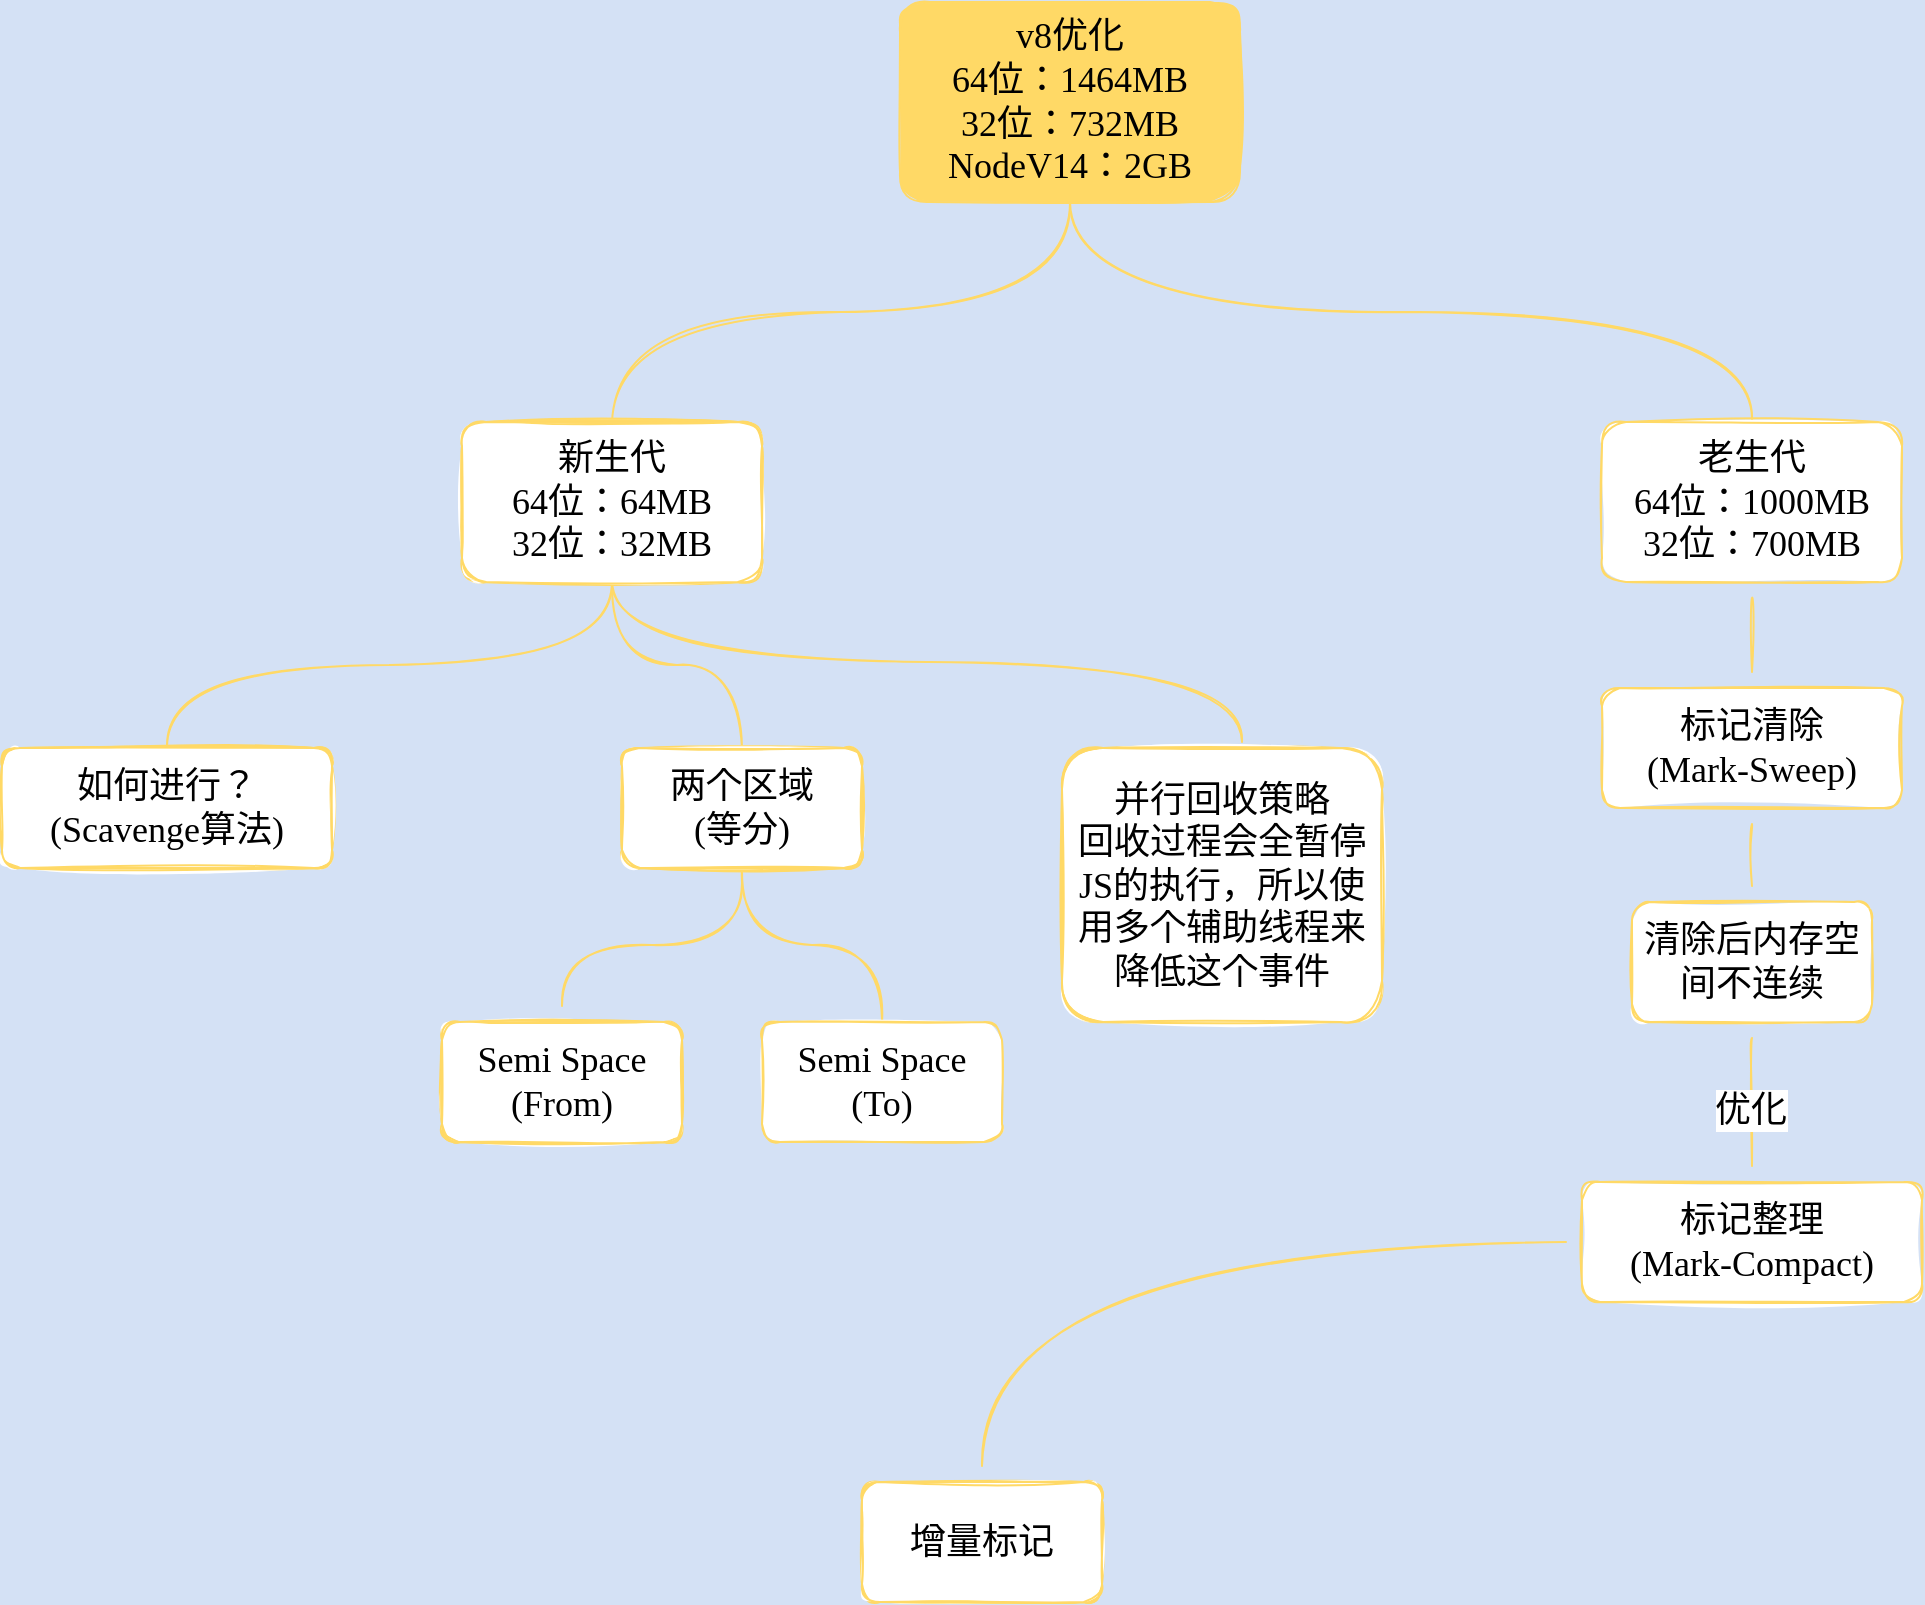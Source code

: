 <mxfile version="20.3.0" type="github">
  <diagram id="0aq3GvoXTkqNCICBaCr3" name="第 1 页">
    <mxGraphModel dx="1422" dy="772" grid="1" gridSize="10" guides="1" tooltips="1" connect="1" arrows="1" fold="1" page="1" pageScale="1" pageWidth="583" pageHeight="827" background="#D4E1F5" math="0" shadow="0">
      <root>
        <mxCell id="0" />
        <mxCell id="1" parent="0" />
        <mxCell id="PO-sIttTJYuamxAf0rOj-8" style="edgeStyle=orthogonalEdgeStyle;hachureGap=4;orthogonalLoop=1;jettySize=auto;html=1;exitX=0.5;exitY=1;exitDx=0;exitDy=0;entryX=0.5;entryY=0;entryDx=0;entryDy=0;fontFamily=Lucida Console;fontSize=18;endArrow=none;sourcePerimeterSpacing=8;targetPerimeterSpacing=8;startArrow=none;startFill=0;endFill=0;rounded=1;sketch=1;elbow=vertical;curved=1;strokeColor=#FFD966;" parent="1" source="PO-sIttTJYuamxAf0rOj-3" target="PO-sIttTJYuamxAf0rOj-4" edge="1">
          <mxGeometry relative="1" as="geometry" />
        </mxCell>
        <mxCell id="PO-sIttTJYuamxAf0rOj-25" style="edgeStyle=orthogonalEdgeStyle;hachureGap=4;orthogonalLoop=1;jettySize=auto;html=1;exitX=0.5;exitY=1;exitDx=0;exitDy=0;entryX=0.5;entryY=0;entryDx=0;entryDy=0;fontFamily=Lucida Console;fontSize=18;startArrow=none;startFill=0;endArrow=none;endFill=0;sourcePerimeterSpacing=8;targetPerimeterSpacing=8;rounded=1;sketch=1;elbow=vertical;curved=1;strokeColor=#FFD966;" parent="1" source="PO-sIttTJYuamxAf0rOj-3" target="PO-sIttTJYuamxAf0rOj-9" edge="1">
          <mxGeometry relative="1" as="geometry" />
        </mxCell>
        <mxCell id="PO-sIttTJYuamxAf0rOj-3" value="v8优化&lt;br style=&quot;font-size: 18px;&quot;&gt;64位：1464MB&lt;br style=&quot;font-size: 18px;&quot;&gt;32位：732MB&lt;br style=&quot;font-size: 18px;&quot;&gt;NodeV14：2GB" style="whiteSpace=wrap;html=1;hachureGap=4;fontFamily=Lucida Console;fontSize=18;rounded=1;sketch=1;strokeColor=#FFD966;fillColor=#FFD966;fillStyle=solid;" parent="1" vertex="1">
          <mxGeometry x="499" y="40" width="170" height="100" as="geometry" />
        </mxCell>
        <mxCell id="PO-sIttTJYuamxAf0rOj-21" style="edgeStyle=orthogonalEdgeStyle;hachureGap=4;orthogonalLoop=1;jettySize=auto;html=1;exitX=0.5;exitY=1;exitDx=0;exitDy=0;entryX=0.5;entryY=0;entryDx=0;entryDy=0;fontFamily=Lucida Console;fontSize=18;startArrow=none;startFill=0;endArrow=none;endFill=0;sourcePerimeterSpacing=8;targetPerimeterSpacing=8;rounded=1;sketch=1;elbow=vertical;curved=1;strokeColor=#FFD966;" parent="1" source="PO-sIttTJYuamxAf0rOj-4" target="PO-sIttTJYuamxAf0rOj-20" edge="1">
          <mxGeometry relative="1" as="geometry" />
        </mxCell>
        <mxCell id="PO-sIttTJYuamxAf0rOj-24" style="edgeStyle=orthogonalEdgeStyle;hachureGap=4;orthogonalLoop=1;jettySize=auto;html=1;exitX=0.5;exitY=1;exitDx=0;exitDy=0;fontFamily=Lucida Console;fontSize=18;startArrow=none;startFill=0;endArrow=none;endFill=0;sourcePerimeterSpacing=8;targetPerimeterSpacing=8;rounded=1;sketch=1;elbow=vertical;curved=1;strokeColor=#FFD966;" parent="1" source="PO-sIttTJYuamxAf0rOj-4" edge="1">
          <mxGeometry relative="1" as="geometry">
            <mxPoint x="670" y="410" as="targetPoint" />
          </mxGeometry>
        </mxCell>
        <mxCell id="PO-sIttTJYuamxAf0rOj-26" style="edgeStyle=orthogonalEdgeStyle;hachureGap=4;orthogonalLoop=1;jettySize=auto;html=1;exitX=0.5;exitY=1;exitDx=0;exitDy=0;entryX=0.5;entryY=0;entryDx=0;entryDy=0;fontFamily=Lucida Console;fontSize=18;startArrow=none;startFill=0;endArrow=none;endFill=0;sourcePerimeterSpacing=8;targetPerimeterSpacing=8;rounded=1;sketch=1;elbow=vertical;curved=1;strokeColor=#FFD966;" parent="1" source="PO-sIttTJYuamxAf0rOj-4" target="PO-sIttTJYuamxAf0rOj-12" edge="1">
          <mxGeometry relative="1" as="geometry" />
        </mxCell>
        <mxCell id="PO-sIttTJYuamxAf0rOj-4" value="新生代&lt;br style=&quot;font-size: 18px;&quot;&gt;64位：64MB&lt;br style=&quot;font-size: 18px;&quot;&gt;32位：32MB" style="whiteSpace=wrap;html=1;fontSize=18;fontFamily=Lucida Console;hachureGap=4;rounded=1;sketch=1;strokeColor=#FFD966;" parent="1" vertex="1">
          <mxGeometry x="280" y="250" width="150" height="80" as="geometry" />
        </mxCell>
        <mxCell id="PO-sIttTJYuamxAf0rOj-29" value="" style="edgeStyle=orthogonalEdgeStyle;hachureGap=4;orthogonalLoop=1;jettySize=auto;html=1;fontFamily=Lucida Console;fontSize=18;startArrow=none;startFill=0;endArrow=none;endFill=0;sourcePerimeterSpacing=8;targetPerimeterSpacing=8;rounded=1;sketch=1;elbow=vertical;curved=1;strokeColor=#FFD966;" parent="1" source="PO-sIttTJYuamxAf0rOj-9" target="PO-sIttTJYuamxAf0rOj-28" edge="1">
          <mxGeometry relative="1" as="geometry" />
        </mxCell>
        <mxCell id="PO-sIttTJYuamxAf0rOj-9" value="老生代&lt;br style=&quot;font-size: 18px;&quot;&gt;64位：1000MB&lt;br style=&quot;font-size: 18px;&quot;&gt;32位：700MB" style="whiteSpace=wrap;html=1;fontSize=18;fontFamily=Lucida Console;hachureGap=4;strokeColor=#FFD966;rounded=1;sketch=1;fillColor=#FFFFFF;fillStyle=solid;" parent="1" vertex="1">
          <mxGeometry x="850" y="250" width="150" height="80" as="geometry" />
        </mxCell>
        <mxCell id="PO-sIttTJYuamxAf0rOj-15" value="" style="edgeStyle=orthogonalEdgeStyle;hachureGap=4;orthogonalLoop=1;jettySize=auto;html=1;fontFamily=Lucida Console;fontSize=18;endArrow=none;sourcePerimeterSpacing=8;targetPerimeterSpacing=8;startArrow=none;startFill=0;endFill=0;rounded=1;sketch=1;elbow=vertical;curved=1;strokeColor=#FFD966;" parent="1" source="PO-sIttTJYuamxAf0rOj-12" target="PO-sIttTJYuamxAf0rOj-14" edge="1">
          <mxGeometry relative="1" as="geometry" />
        </mxCell>
        <mxCell id="PO-sIttTJYuamxAf0rOj-17" style="edgeStyle=orthogonalEdgeStyle;hachureGap=4;orthogonalLoop=1;jettySize=auto;html=1;exitX=0.5;exitY=1;exitDx=0;exitDy=0;entryX=0.5;entryY=0;entryDx=0;entryDy=0;fontFamily=Lucida Console;fontSize=18;endArrow=none;sourcePerimeterSpacing=8;targetPerimeterSpacing=8;startArrow=none;startFill=0;endFill=0;rounded=1;sketch=1;elbow=vertical;curved=1;strokeColor=#FFD966;" parent="1" source="PO-sIttTJYuamxAf0rOj-12" target="PO-sIttTJYuamxAf0rOj-16" edge="1">
          <mxGeometry relative="1" as="geometry" />
        </mxCell>
        <mxCell id="PO-sIttTJYuamxAf0rOj-12" value="两个区域&lt;br style=&quot;font-size: 18px;&quot;&gt;(等分)" style="whiteSpace=wrap;html=1;fontSize=18;fontFamily=Lucida Console;hachureGap=4;rounded=1;sketch=1;strokeColor=#FFD966;" parent="1" vertex="1">
          <mxGeometry x="360" y="413" width="120" height="60" as="geometry" />
        </mxCell>
        <mxCell id="PO-sIttTJYuamxAf0rOj-14" value="Semi Space (From)" style="whiteSpace=wrap;html=1;fontSize=18;fontFamily=Lucida Console;hachureGap=4;rounded=1;sketch=1;strokeColor=#FFD966;" parent="1" vertex="1">
          <mxGeometry x="270" y="550" width="120" height="60" as="geometry" />
        </mxCell>
        <mxCell id="PO-sIttTJYuamxAf0rOj-16" value="Semi Space (To)" style="whiteSpace=wrap;html=1;fontSize=18;fontFamily=Lucida Console;hachureGap=4;rounded=1;sketch=1;strokeColor=#FFD966;" parent="1" vertex="1">
          <mxGeometry x="430" y="550" width="120" height="60" as="geometry" />
        </mxCell>
        <mxCell id="PO-sIttTJYuamxAf0rOj-20" value="如何进行？&lt;br style=&quot;font-size: 18px;&quot;&gt;(Scavenge算法)" style="whiteSpace=wrap;html=1;fontSize=18;fontFamily=Lucida Console;hachureGap=4;rounded=1;sketch=1;strokeColor=#FFD966;" parent="1" vertex="1">
          <mxGeometry x="50" y="413" width="165" height="60" as="geometry" />
        </mxCell>
        <mxCell id="PO-sIttTJYuamxAf0rOj-23" value="并行回收策略&lt;br&gt;回收过程会全暂停JS的执行，所以使用多个辅助线程来降低这个事件" style="whiteSpace=wrap;html=1;fontSize=18;fontFamily=Lucida Console;hachureGap=4;rounded=1;sketch=1;strokeColor=#FFD966;" parent="1" vertex="1">
          <mxGeometry x="580" y="413" width="160" height="137" as="geometry" />
        </mxCell>
        <mxCell id="PO-sIttTJYuamxAf0rOj-31" value="" style="edgeStyle=orthogonalEdgeStyle;hachureGap=4;orthogonalLoop=1;jettySize=auto;html=1;fontFamily=Lucida Console;fontSize=18;startArrow=none;startFill=0;endArrow=none;endFill=0;sourcePerimeterSpacing=8;targetPerimeterSpacing=8;rounded=1;sketch=1;elbow=vertical;curved=1;strokeColor=#FFD966;" parent="1" source="PO-sIttTJYuamxAf0rOj-28" target="PO-sIttTJYuamxAf0rOj-30" edge="1">
          <mxGeometry relative="1" as="geometry" />
        </mxCell>
        <mxCell id="PO-sIttTJYuamxAf0rOj-28" value="标记清除&lt;br&gt;(Mark-Sweep)" style="whiteSpace=wrap;html=1;fontSize=18;fontFamily=Lucida Console;hachureGap=4;strokeColor=#FFD966;rounded=1;sketch=1;" parent="1" vertex="1">
          <mxGeometry x="850" y="383" width="150" height="60" as="geometry" />
        </mxCell>
        <mxCell id="PO-sIttTJYuamxAf0rOj-33" value="" style="edgeStyle=orthogonalEdgeStyle;hachureGap=4;orthogonalLoop=1;jettySize=auto;html=1;fontFamily=Lucida Console;fontSize=18;startArrow=none;startFill=0;endArrow=none;endFill=0;sourcePerimeterSpacing=8;targetPerimeterSpacing=8;rounded=1;sketch=1;elbow=vertical;curved=1;strokeColor=#FFD966;" parent="1" source="PO-sIttTJYuamxAf0rOj-30" target="PO-sIttTJYuamxAf0rOj-32" edge="1">
          <mxGeometry relative="1" as="geometry" />
        </mxCell>
        <mxCell id="PO-sIttTJYuamxAf0rOj-34" value="优化" style="edgeLabel;html=1;align=center;verticalAlign=middle;resizable=0;points=[];fontSize=18;fontFamily=Lucida Console;rounded=1;sketch=1;" parent="PO-sIttTJYuamxAf0rOj-33" vertex="1" connectable="0">
          <mxGeometry x="0.104" y="-1" relative="1" as="geometry">
            <mxPoint as="offset" />
          </mxGeometry>
        </mxCell>
        <mxCell id="PO-sIttTJYuamxAf0rOj-30" value="清除后内存空间不连续" style="whiteSpace=wrap;html=1;fontSize=18;fontFamily=Lucida Console;hachureGap=4;rounded=1;sketch=1;strokeColor=#FFD966;" parent="1" vertex="1">
          <mxGeometry x="865" y="490" width="120" height="60" as="geometry" />
        </mxCell>
        <mxCell id="PO-sIttTJYuamxAf0rOj-36" value="" style="edgeStyle=orthogonalEdgeStyle;hachureGap=4;orthogonalLoop=1;jettySize=auto;html=1;fontFamily=Lucida Console;fontSize=18;startArrow=none;startFill=0;endArrow=none;endFill=0;sourcePerimeterSpacing=8;targetPerimeterSpacing=8;rounded=1;sketch=1;curved=1;strokeColor=#FFD966;" parent="1" source="PO-sIttTJYuamxAf0rOj-32" target="PO-sIttTJYuamxAf0rOj-35" edge="1">
          <mxGeometry relative="1" as="geometry" />
        </mxCell>
        <mxCell id="PO-sIttTJYuamxAf0rOj-32" value="标记整理&lt;br&gt;(Mark-Compact)" style="whiteSpace=wrap;html=1;fontSize=18;fontFamily=Lucida Console;hachureGap=4;rounded=1;sketch=1;strokeColor=#FFD966;" parent="1" vertex="1">
          <mxGeometry x="840" y="630" width="170" height="60" as="geometry" />
        </mxCell>
        <mxCell id="PO-sIttTJYuamxAf0rOj-35" value="增量标记" style="whiteSpace=wrap;html=1;fontSize=18;fontFamily=Lucida Console;hachureGap=4;rounded=1;sketch=1;strokeColor=#FFD966;" parent="1" vertex="1">
          <mxGeometry x="480" y="780" width="120" height="60" as="geometry" />
        </mxCell>
        <mxCell id="4X2DJWtPw2BM1eevBTNo-10" value="新生代&lt;br style=&quot;font-size: 18px;&quot;&gt;64位：64MB&lt;br style=&quot;font-size: 18px;&quot;&gt;32位：32MB" style="whiteSpace=wrap;html=1;fontSize=18;fontFamily=Lucida Console;hachureGap=4;rounded=1;sketch=1;strokeColor=#FFD966;" parent="1" vertex="1">
          <mxGeometry x="280" y="250" width="150" height="80" as="geometry" />
        </mxCell>
        <mxCell id="4X2DJWtPw2BM1eevBTNo-11" value="如何进行？&lt;br style=&quot;font-size: 18px;&quot;&gt;(Scavenge算法)" style="whiteSpace=wrap;html=1;fontSize=18;fontFamily=Lucida Console;hachureGap=4;rounded=1;sketch=1;strokeColor=#FFD966;" parent="1" vertex="1">
          <mxGeometry x="50" y="413" width="165" height="60" as="geometry" />
        </mxCell>
        <mxCell id="4X2DJWtPw2BM1eevBTNo-12" value="两个区域&lt;br style=&quot;font-size: 18px;&quot;&gt;(等分)" style="whiteSpace=wrap;html=1;fontSize=18;fontFamily=Lucida Console;hachureGap=4;rounded=1;sketch=1;strokeColor=#FFD966;" parent="1" vertex="1">
          <mxGeometry x="360" y="413" width="120" height="60" as="geometry" />
        </mxCell>
        <mxCell id="4X2DJWtPw2BM1eevBTNo-14" value="新生代&lt;br style=&quot;font-size: 18px;&quot;&gt;64位：64MB&lt;br style=&quot;font-size: 18px;&quot;&gt;32位：32MB" style="whiteSpace=wrap;html=1;fontSize=18;fontFamily=Lucida Console;hachureGap=4;rounded=1;sketch=1;strokeColor=#FFD966;" parent="1" vertex="1">
          <mxGeometry x="280" y="250" width="150" height="80" as="geometry" />
        </mxCell>
        <mxCell id="4X2DJWtPw2BM1eevBTNo-15" value="如何进行？&lt;br style=&quot;font-size: 18px;&quot;&gt;(Scavenge算法)" style="whiteSpace=wrap;html=1;fontSize=18;fontFamily=Lucida Console;hachureGap=4;rounded=1;sketch=1;strokeColor=#FFD966;" parent="1" vertex="1">
          <mxGeometry x="50" y="413" width="165" height="60" as="geometry" />
        </mxCell>
        <mxCell id="4X2DJWtPw2BM1eevBTNo-16" value="两个区域&lt;br style=&quot;font-size: 18px;&quot;&gt;(等分)" style="whiteSpace=wrap;html=1;fontSize=18;fontFamily=Lucida Console;hachureGap=4;rounded=1;sketch=1;strokeColor=#FFD966;" parent="1" vertex="1">
          <mxGeometry x="360" y="413" width="120" height="60" as="geometry" />
        </mxCell>
        <mxCell id="4X2DJWtPw2BM1eevBTNo-17" value="并行回收策略&lt;br&gt;回收过程会全暂停JS的执行，所以使用多个辅助线程来降低这个事件" style="whiteSpace=wrap;html=1;fontSize=18;fontFamily=Lucida Console;hachureGap=4;rounded=1;sketch=1;strokeColor=#FFD966;" parent="1" vertex="1">
          <mxGeometry x="580" y="413" width="160" height="137" as="geometry" />
        </mxCell>
        <mxCell id="4X2DJWtPw2BM1eevBTNo-18" value="Semi Space (From)" style="whiteSpace=wrap;html=1;fontSize=18;fontFamily=Lucida Console;hachureGap=4;rounded=1;sketch=1;strokeColor=#FFD966;" parent="1" vertex="1">
          <mxGeometry x="270" y="550" width="120" height="60" as="geometry" />
        </mxCell>
        <mxCell id="4X2DJWtPw2BM1eevBTNo-20" value="增量标记" style="whiteSpace=wrap;html=1;fontSize=18;fontFamily=Lucida Console;hachureGap=4;rounded=1;sketch=1;strokeColor=#FFD966;" parent="1" vertex="1">
          <mxGeometry x="480" y="780" width="120" height="60" as="geometry" />
        </mxCell>
        <mxCell id="4X2DJWtPw2BM1eevBTNo-23" value="新生代&lt;br style=&quot;font-size: 18px;&quot;&gt;64位：64MB&lt;br style=&quot;font-size: 18px;&quot;&gt;32位：32MB" style="whiteSpace=wrap;html=1;fontSize=18;fontFamily=Lucida Console;hachureGap=4;rounded=1;sketch=1;strokeColor=#FFD966;fillColor=#FFFFFF;fillStyle=solid;" parent="1" vertex="1">
          <mxGeometry x="280" y="250" width="150" height="80" as="geometry" />
        </mxCell>
        <mxCell id="4X2DJWtPw2BM1eevBTNo-24" value="如何进行？&lt;br style=&quot;font-size: 18px;&quot;&gt;(Scavenge算法)" style="whiteSpace=wrap;html=1;fontSize=18;fontFamily=Lucida Console;hachureGap=4;rounded=1;sketch=1;strokeColor=#FFD966;fillColor=#FFFFFF;fillStyle=solid;" parent="1" vertex="1">
          <mxGeometry x="50" y="413" width="165" height="60" as="geometry" />
        </mxCell>
        <mxCell id="4X2DJWtPw2BM1eevBTNo-25" value="两个区域&lt;br style=&quot;font-size: 18px;&quot;&gt;(等分)" style="whiteSpace=wrap;html=1;fontSize=18;fontFamily=Lucida Console;hachureGap=4;rounded=1;sketch=1;strokeColor=#FFD966;fillColor=#FFFFFF;fillStyle=solid;" parent="1" vertex="1">
          <mxGeometry x="360" y="413" width="120" height="60" as="geometry" />
        </mxCell>
        <mxCell id="4X2DJWtPw2BM1eevBTNo-26" value="并行回收策略&lt;br&gt;回收过程会全暂停JS的执行，所以使用多个辅助线程来降低这个事件" style="whiteSpace=wrap;html=1;fontSize=18;fontFamily=Lucida Console;hachureGap=4;rounded=1;sketch=1;strokeColor=#FFD966;fillColor=#FFFFFF;fillStyle=solid;" parent="1" vertex="1">
          <mxGeometry x="580" y="413" width="160" height="137" as="geometry" />
        </mxCell>
        <mxCell id="4X2DJWtPw2BM1eevBTNo-27" value="Semi Space (From)" style="whiteSpace=wrap;html=1;fontSize=18;fontFamily=Lucida Console;hachureGap=4;rounded=1;sketch=1;strokeColor=#FFD966;fillColor=#FFFFFF;fillStyle=solid;" parent="1" vertex="1">
          <mxGeometry x="270" y="550" width="120" height="60" as="geometry" />
        </mxCell>
        <mxCell id="4X2DJWtPw2BM1eevBTNo-29" value="增量标记" style="whiteSpace=wrap;html=1;fontSize=18;fontFamily=Lucida Console;hachureGap=4;rounded=1;sketch=1;strokeColor=#FFD966;fillColor=#FFFFFF;fillStyle=solid;" parent="1" vertex="1">
          <mxGeometry x="480" y="780" width="120" height="60" as="geometry" />
        </mxCell>
        <mxCell id="4X2DJWtPw2BM1eevBTNo-32" value="新生代&lt;br style=&quot;font-size: 18px;&quot;&gt;64位：64MB&lt;br style=&quot;font-size: 18px;&quot;&gt;32位：32MB" style="whiteSpace=wrap;html=1;fontSize=18;fontFamily=Lucida Console;hachureGap=4;rounded=1;sketch=1;strokeColor=#FFD966;fillColor=#FFFFFF;fillStyle=solid;" parent="1" vertex="1">
          <mxGeometry x="280" y="250" width="150" height="80" as="geometry" />
        </mxCell>
      </root>
    </mxGraphModel>
  </diagram>
</mxfile>
